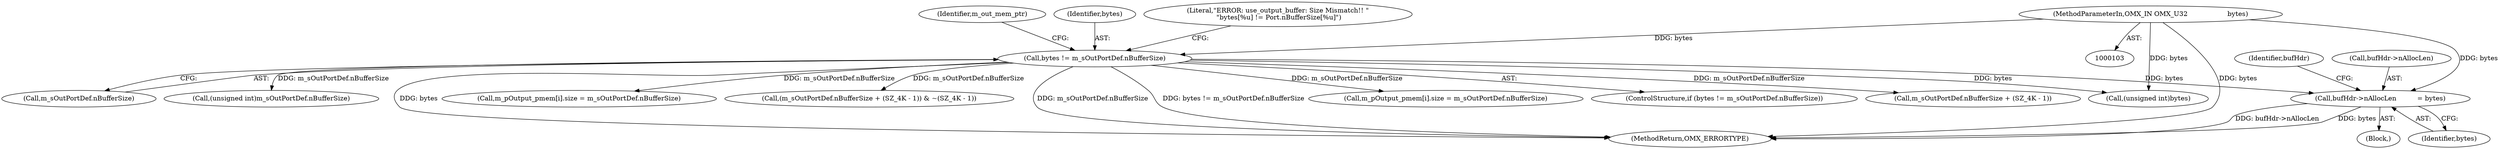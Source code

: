 digraph "0_Android_89913d7df36dbeb458ce165856bd6505a2ec647d_0@pointer" {
"1000270" [label="(Call,bufHdr->nAllocLen          = bytes)"];
"1000138" [label="(Call,bytes != m_sOutPortDef.nBufferSize)"];
"1000108" [label="(MethodParameterIn,OMX_IN OMX_U32                   bytes)"];
"1000108" [label="(MethodParameterIn,OMX_IN OMX_U32                   bytes)"];
"1000158" [label="(Identifier,m_out_mem_ptr)"];
"1000575" [label="(Call,m_pOutput_pmem[i].size = m_sOutPortDef.nBufferSize)"];
"1000271" [label="(Call,bufHdr->nAllocLen)"];
"1000646" [label="(MethodReturn,OMX_ERRORTYPE)"];
"1000137" [label="(ControlStructure,if (bytes != m_sOutPortDef.nBufferSize))"];
"1000398" [label="(Call,m_sOutPortDef.nBufferSize + (SZ_4K - 1))"];
"1000140" [label="(Call,m_sOutPortDef.nBufferSize)"];
"1000270" [label="(Call,bufHdr->nAllocLen          = bytes)"];
"1000256" [label="(Block,)"];
"1000149" [label="(Call,(unsigned int)m_sOutPortDef.nBufferSize)"];
"1000274" [label="(Identifier,bytes)"];
"1000138" [label="(Call,bytes != m_sOutPortDef.nBufferSize)"];
"1000139" [label="(Identifier,bytes)"];
"1000146" [label="(Call,(unsigned int)bytes)"];
"1000456" [label="(Call,m_pOutput_pmem[i].size = m_sOutPortDef.nBufferSize)"];
"1000277" [label="(Identifier,bufHdr)"];
"1000397" [label="(Call,(m_sOutPortDef.nBufferSize + (SZ_4K - 1)) & ~(SZ_4K - 1))"];
"1000145" [label="(Literal,\"ERROR: use_output_buffer: Size Mismatch!! \"\n \"bytes[%u] != Port.nBufferSize[%u]\")"];
"1000270" -> "1000256"  [label="AST: "];
"1000270" -> "1000274"  [label="CFG: "];
"1000271" -> "1000270"  [label="AST: "];
"1000274" -> "1000270"  [label="AST: "];
"1000277" -> "1000270"  [label="CFG: "];
"1000270" -> "1000646"  [label="DDG: bytes"];
"1000270" -> "1000646"  [label="DDG: bufHdr->nAllocLen"];
"1000138" -> "1000270"  [label="DDG: bytes"];
"1000108" -> "1000270"  [label="DDG: bytes"];
"1000138" -> "1000137"  [label="AST: "];
"1000138" -> "1000140"  [label="CFG: "];
"1000139" -> "1000138"  [label="AST: "];
"1000140" -> "1000138"  [label="AST: "];
"1000145" -> "1000138"  [label="CFG: "];
"1000158" -> "1000138"  [label="CFG: "];
"1000138" -> "1000646"  [label="DDG: bytes"];
"1000138" -> "1000646"  [label="DDG: m_sOutPortDef.nBufferSize"];
"1000138" -> "1000646"  [label="DDG: bytes != m_sOutPortDef.nBufferSize"];
"1000108" -> "1000138"  [label="DDG: bytes"];
"1000138" -> "1000146"  [label="DDG: bytes"];
"1000138" -> "1000149"  [label="DDG: m_sOutPortDef.nBufferSize"];
"1000138" -> "1000397"  [label="DDG: m_sOutPortDef.nBufferSize"];
"1000138" -> "1000398"  [label="DDG: m_sOutPortDef.nBufferSize"];
"1000138" -> "1000456"  [label="DDG: m_sOutPortDef.nBufferSize"];
"1000138" -> "1000575"  [label="DDG: m_sOutPortDef.nBufferSize"];
"1000108" -> "1000103"  [label="AST: "];
"1000108" -> "1000646"  [label="DDG: bytes"];
"1000108" -> "1000146"  [label="DDG: bytes"];
}

